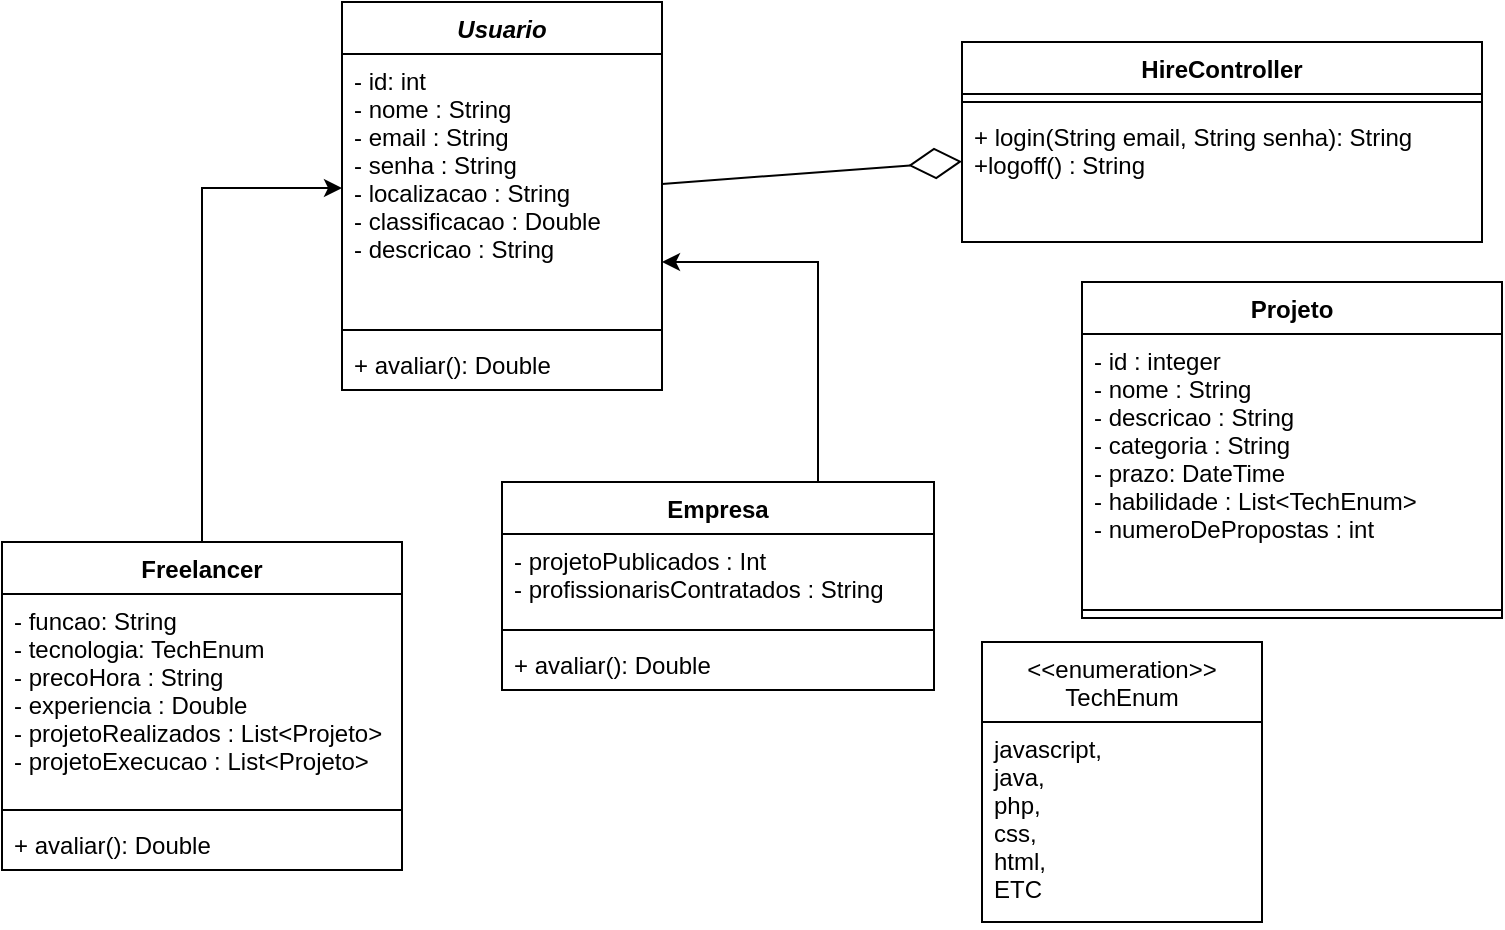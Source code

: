 <mxfile version="14.4.3" type="device"><diagram id="zYlxNbOJ9O2jh3qNsSoi" name="Page-1"><mxGraphModel dx="1108" dy="1661" grid="1" gridSize="10" guides="1" tooltips="1" connect="1" arrows="1" fold="1" page="1" pageScale="1" pageWidth="827" pageHeight="1169" math="0" shadow="0"><root><mxCell id="0"/><mxCell id="1" parent="0"/><mxCell id="1MYM-G5XhtTlbLl2JBez-1" value="Usuario" style="swimlane;fontStyle=3;align=center;verticalAlign=top;childLayout=stackLayout;horizontal=1;startSize=26;horizontalStack=0;resizeParent=1;resizeParentMax=0;resizeLast=0;collapsible=1;marginBottom=0;" parent="1" vertex="1"><mxGeometry x="180" y="-60" width="160" height="194" as="geometry"/></mxCell><mxCell id="1MYM-G5XhtTlbLl2JBez-2" value="- id: int&#xA;- nome : String&#xA;- email : String&#xA;- senha : String&#xA;- localizacao : String&#xA;- classificacao : Double&#xA;- descricao : String" style="text;strokeColor=none;fillColor=none;align=left;verticalAlign=top;spacingLeft=4;spacingRight=4;overflow=hidden;rotatable=0;points=[[0,0.5],[1,0.5]];portConstraint=eastwest;" parent="1MYM-G5XhtTlbLl2JBez-1" vertex="1"><mxGeometry y="26" width="160" height="134" as="geometry"/></mxCell><mxCell id="1MYM-G5XhtTlbLl2JBez-3" value="" style="line;strokeWidth=1;fillColor=none;align=left;verticalAlign=middle;spacingTop=-1;spacingLeft=3;spacingRight=3;rotatable=0;labelPosition=right;points=[];portConstraint=eastwest;" parent="1MYM-G5XhtTlbLl2JBez-1" vertex="1"><mxGeometry y="160" width="160" height="8" as="geometry"/></mxCell><mxCell id="1MYM-G5XhtTlbLl2JBez-4" value="+ avaliar(): Double" style="text;strokeColor=none;fillColor=none;align=left;verticalAlign=top;spacingLeft=4;spacingRight=4;overflow=hidden;rotatable=0;points=[[0,0.5],[1,0.5]];portConstraint=eastwest;" parent="1MYM-G5XhtTlbLl2JBez-1" vertex="1"><mxGeometry y="168" width="160" height="26" as="geometry"/></mxCell><mxCell id="1MYM-G5XhtTlbLl2JBez-33" style="edgeStyle=orthogonalEdgeStyle;rounded=0;orthogonalLoop=1;jettySize=auto;html=1;" parent="1" source="1MYM-G5XhtTlbLl2JBez-5" target="1MYM-G5XhtTlbLl2JBez-2" edge="1"><mxGeometry relative="1" as="geometry"><Array as="points"><mxPoint x="418" y="70"/></Array></mxGeometry></mxCell><mxCell id="1MYM-G5XhtTlbLl2JBez-5" value="Empresa" style="swimlane;fontStyle=1;align=center;verticalAlign=top;childLayout=stackLayout;horizontal=1;startSize=26;horizontalStack=0;resizeParent=1;resizeParentMax=0;resizeLast=0;collapsible=1;marginBottom=0;" parent="1" vertex="1"><mxGeometry x="260" y="180" width="216" height="104" as="geometry"/></mxCell><mxCell id="1MYM-G5XhtTlbLl2JBez-6" value="- projetoPublicados : Int&#xA;- profissionarisContratados : String&#xA;&#xA;" style="text;strokeColor=none;fillColor=none;align=left;verticalAlign=top;spacingLeft=4;spacingRight=4;overflow=hidden;rotatable=0;points=[[0,0.5],[1,0.5]];portConstraint=eastwest;" parent="1MYM-G5XhtTlbLl2JBez-5" vertex="1"><mxGeometry y="26" width="216" height="44" as="geometry"/></mxCell><mxCell id="1MYM-G5XhtTlbLl2JBez-7" value="" style="line;strokeWidth=1;fillColor=none;align=left;verticalAlign=middle;spacingTop=-1;spacingLeft=3;spacingRight=3;rotatable=0;labelPosition=right;points=[];portConstraint=eastwest;" parent="1MYM-G5XhtTlbLl2JBez-5" vertex="1"><mxGeometry y="70" width="216" height="8" as="geometry"/></mxCell><mxCell id="1MYM-G5XhtTlbLl2JBez-8" value="+ avaliar(): Double" style="text;strokeColor=none;fillColor=none;align=left;verticalAlign=top;spacingLeft=4;spacingRight=4;overflow=hidden;rotatable=0;points=[[0,0.5],[1,0.5]];portConstraint=eastwest;" parent="1MYM-G5XhtTlbLl2JBez-5" vertex="1"><mxGeometry y="78" width="216" height="26" as="geometry"/></mxCell><mxCell id="1MYM-G5XhtTlbLl2JBez-32" style="edgeStyle=orthogonalEdgeStyle;rounded=0;orthogonalLoop=1;jettySize=auto;html=1;" parent="1" source="1MYM-G5XhtTlbLl2JBez-9" target="1MYM-G5XhtTlbLl2JBez-2" edge="1"><mxGeometry relative="1" as="geometry"/></mxCell><mxCell id="1MYM-G5XhtTlbLl2JBez-9" value="Freelancer&#xA;" style="swimlane;fontStyle=1;align=center;verticalAlign=top;childLayout=stackLayout;horizontal=1;startSize=26;horizontalStack=0;resizeParent=1;resizeParentMax=0;resizeLast=0;collapsible=1;marginBottom=0;" parent="1" vertex="1"><mxGeometry x="10" y="210" width="200" height="164" as="geometry"/></mxCell><mxCell id="1MYM-G5XhtTlbLl2JBez-10" value="- funcao: String&#xA;- tecnologia: TechEnum&#xA;- precoHora : String&#xA;- experiencia : Double&#xA;- projetoRealizados : List&lt;Projeto&gt;&#xA;- projetoExecucao : List&lt;Projeto&gt;" style="text;strokeColor=none;fillColor=none;align=left;verticalAlign=top;spacingLeft=4;spacingRight=4;overflow=hidden;rotatable=0;points=[[0,0.5],[1,0.5]];portConstraint=eastwest;" parent="1MYM-G5XhtTlbLl2JBez-9" vertex="1"><mxGeometry y="26" width="200" height="104" as="geometry"/></mxCell><mxCell id="1MYM-G5XhtTlbLl2JBez-11" value="" style="line;strokeWidth=1;fillColor=none;align=left;verticalAlign=middle;spacingTop=-1;spacingLeft=3;spacingRight=3;rotatable=0;labelPosition=right;points=[];portConstraint=eastwest;" parent="1MYM-G5XhtTlbLl2JBez-9" vertex="1"><mxGeometry y="130" width="200" height="8" as="geometry"/></mxCell><mxCell id="1MYM-G5XhtTlbLl2JBez-12" value="+ avaliar(): Double" style="text;strokeColor=none;fillColor=none;align=left;verticalAlign=top;spacingLeft=4;spacingRight=4;overflow=hidden;rotatable=0;points=[[0,0.5],[1,0.5]];portConstraint=eastwest;" parent="1MYM-G5XhtTlbLl2JBez-9" vertex="1"><mxGeometry y="138" width="200" height="26" as="geometry"/></mxCell><mxCell id="1MYM-G5XhtTlbLl2JBez-14" value="Projeto" style="swimlane;fontStyle=1;align=center;verticalAlign=top;childLayout=stackLayout;horizontal=1;startSize=26;horizontalStack=0;resizeParent=1;resizeParentMax=0;resizeLast=0;collapsible=1;marginBottom=0;" parent="1" vertex="1"><mxGeometry x="550" y="80" width="210" height="168" as="geometry"/></mxCell><mxCell id="1MYM-G5XhtTlbLl2JBez-15" value="- id : integer&#xA;- nome : String&#xA;- descricao : String&#xA;- categoria : String&#xA;- prazo: DateTime&#xA;- habilidade : List&lt;TechEnum&gt;&#xA;- numeroDePropostas : int" style="text;strokeColor=none;fillColor=none;align=left;verticalAlign=top;spacingLeft=4;spacingRight=4;overflow=hidden;rotatable=0;points=[[0,0.5],[1,0.5]];portConstraint=eastwest;" parent="1MYM-G5XhtTlbLl2JBez-14" vertex="1"><mxGeometry y="26" width="210" height="134" as="geometry"/></mxCell><mxCell id="1MYM-G5XhtTlbLl2JBez-16" value="" style="line;strokeWidth=1;fillColor=none;align=left;verticalAlign=middle;spacingTop=-1;spacingLeft=3;spacingRight=3;rotatable=0;labelPosition=right;points=[];portConstraint=eastwest;" parent="1MYM-G5XhtTlbLl2JBez-14" vertex="1"><mxGeometry y="160" width="210" height="8" as="geometry"/></mxCell><mxCell id="1MYM-G5XhtTlbLl2JBez-22" value="&lt;&lt;enumeration&gt;&gt;&#xA;TechEnum" style="swimlane;fontStyle=0;childLayout=stackLayout;horizontal=1;startSize=40;fillColor=none;horizontalStack=0;resizeParent=1;resizeParentMax=0;resizeLast=0;collapsible=1;marginBottom=0;" parent="1" vertex="1"><mxGeometry x="500" y="260" width="140" height="140" as="geometry"/></mxCell><mxCell id="1MYM-G5XhtTlbLl2JBez-23" value="javascript,&#xA;java,&#xA;php,&#xA;css,&#xA;html,&#xA;ETC" style="text;strokeColor=none;fillColor=none;align=left;verticalAlign=top;spacingLeft=4;spacingRight=4;overflow=hidden;rotatable=0;points=[[0,0.5],[1,0.5]];portConstraint=eastwest;" parent="1MYM-G5XhtTlbLl2JBez-22" vertex="1"><mxGeometry y="40" width="140" height="100" as="geometry"/></mxCell><mxCell id="1MYM-G5XhtTlbLl2JBez-26" value="HireController" style="swimlane;fontStyle=1;align=center;verticalAlign=top;childLayout=stackLayout;horizontal=1;startSize=26;horizontalStack=0;resizeParent=1;resizeParentMax=0;resizeLast=0;collapsible=1;marginBottom=0;" parent="1" vertex="1"><mxGeometry x="490" y="-40" width="260" height="100" as="geometry"/></mxCell><mxCell id="1MYM-G5XhtTlbLl2JBez-28" value="" style="line;strokeWidth=1;fillColor=none;align=left;verticalAlign=middle;spacingTop=-1;spacingLeft=3;spacingRight=3;rotatable=0;labelPosition=right;points=[];portConstraint=eastwest;" parent="1MYM-G5XhtTlbLl2JBez-26" vertex="1"><mxGeometry y="26" width="260" height="8" as="geometry"/></mxCell><mxCell id="1MYM-G5XhtTlbLl2JBez-29" value="+ login(String email, String senha): String&#xA;+logoff() : String" style="text;strokeColor=none;fillColor=none;align=left;verticalAlign=top;spacingLeft=4;spacingRight=4;overflow=hidden;rotatable=0;points=[[0,0.5],[1,0.5]];portConstraint=eastwest;" parent="1MYM-G5XhtTlbLl2JBez-26" vertex="1"><mxGeometry y="34" width="260" height="66" as="geometry"/></mxCell><mxCell id="1MYM-G5XhtTlbLl2JBez-30" value="" style="endArrow=diamondThin;endFill=0;endSize=24;html=1;" parent="1" source="1MYM-G5XhtTlbLl2JBez-1" target="1MYM-G5XhtTlbLl2JBez-26" edge="1"><mxGeometry width="160" relative="1" as="geometry"><mxPoint x="400" y="-10" as="sourcePoint"/><mxPoint x="480" y="63" as="targetPoint"/></mxGeometry></mxCell></root></mxGraphModel></diagram></mxfile>